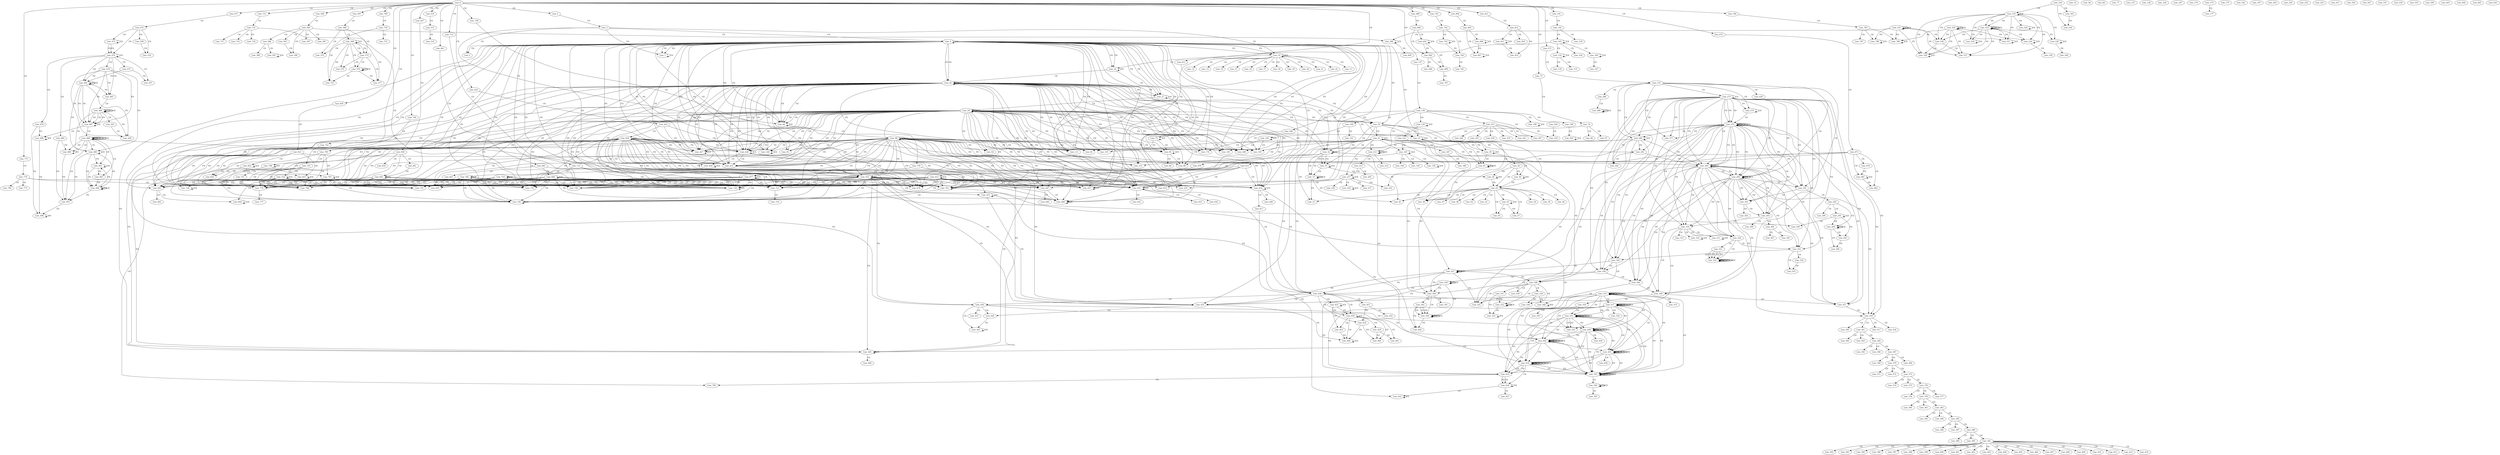 digraph G {
  Line_0;
  Line_2;
  Line_3;
  Line_4;
  Line_4;
  Line_4;
  Line_5;
  Line_5;
  Line_7;
  Line_7;
  Line_10;
  Line_10;
  Line_11;
  Line_12;
  Line_13;
  Line_14;
  Line_15;
  Line_16;
  Line_17;
  Line_18;
  Line_19;
  Line_20;
  Line_21;
  Line_22;
  Line_24;
  Line_24;
  Line_26;
  Line_26;
  Line_27;
  Line_27;
  Line_29;
  Line_29;
  Line_30;
  Line_30;
  Line_30;
  Line_31;
  Line_31;
  Line_32;
  Line_32;
  Line_32;
  Line_33;
  Line_33;
  Line_33;
  Line_34;
  Line_35;
  Line_35;
  Line_36;
  Line_37;
  Line_37;
  Line_39;
  Line_39;
  Line_40;
  Line_41;
  Line_41;
  Line_43;
  Line_44;
  Line_45;
  Line_46;
  Line_47;
  Line_48;
  Line_48;
  Line_50;
  Line_51;
  Line_52;
  Line_53;
  Line_53;
  Line_54;
  Line_55;
  Line_56;
  Line_57;
  Line_58;
  Line_59;
  Line_59;
  Line_60;
  Line_60;
  Line_66;
  Line_66;
  Line_68;
  Line_68;
  Line_73;
  Line_74;
  Line_75;
  Line_77;
  Line_81;
  Line_85;
  Line_85;
  Line_85;
  Line_86;
  Line_89;
  Line_89;
  Line_89;
  Line_89;
  Line_92;
  Line_93;
  Line_93;
  Line_94;
  Line_97;
  Line_101;
  Line_102;
  Line_103;
  Line_104;
  Line_106;
  Line_106;
  Line_107;
  Line_111;
  Line_114;
  Line_114;
  Line_114;
  Line_115;
  Line_118;
  Line_118;
  Line_118;
  Line_118;
  Line_127;
  Line_128;
  Line_128;
  Line_129;
  Line_137;
  Line_138;
  Line_139;
  Line_139;
  Line_140;
  Line_140;
  Line_140;
  Line_143;
  Line_145;
  Line_145;
  Line_150;
  Line_151;
  Line_154;
  Line_154;
  Line_155;
  Line_155;
  Line_160;
  Line_164;
  Line_167;
  Line_170;
  Line_173;
  Line_173;
  Line_175;
  Line_176;
  Line_177;
  Line_182;
  Line_187;
  Line_188;
  Line_190;
  Line_191;
  Line_192;
  Line_192;
  Line_193;
  Line_195;
  Line_196;
  Line_196;
  Line_197;
  Line_197;
  Line_199;
  Line_202;
  Line_202;
  Line_203;
  Line_203;
  Line_206;
  Line_208;
  Line_208;
  Line_211;
  Line_211;
  Line_212;
  Line_212;
  Line_214;
  Line_215;
  Line_217;
  Line_217;
  Line_220;
  Line_225;
  Line_229;
  Line_229;
  Line_230;
  Line_230;
  Line_232;
  Line_232;
  Line_233;
  Line_237;
  Line_241;
  Line_244;
  Line_247;
  Line_250;
  Line_250;
  Line_252;
  Line_253;
  Line_254;
  Line_259;
  Line_265;
  Line_267;
  Line_267;
  Line_271;
  Line_272;
  Line_273;
  Line_273;
  Line_274;
  Line_274;
  Line_274;
  Line_275;
  Line_275;
  Line_275;
  Line_275;
  Line_275;
  Line_277;
  Line_277;
  Line_280;
  Line_280;
  Line_281;
  Line_281;
  Line_282;
  Line_283;
  Line_283;
  Line_285;
  Line_285;
  Line_285;
  Line_286;
  Line_288;
  Line_288;
  Line_288;
  Line_291;
  Line_292;
  Line_292;
  Line_293;
  Line_293;
  Line_293;
  Line_294;
  Line_294;
  Line_295;
  Line_295;
  Line_296;
  Line_296;
  Line_299;
  Line_299;
  Line_301;
  Line_302;
  Line_302;
  Line_303;
  Line_304;
  Line_304;
  Line_304;
  Line_305;
  Line_307;
  Line_309;
  Line_309;
  Line_310;
  Line_311;
  Line_311;
  Line_312;
  Line_312;
  Line_312;
  Line_313;
  Line_313;
  Line_315;
  Line_316;
  Line_316;
  Line_317;
  Line_317;
  Line_317;
  Line_318;
  Line_318;
  Line_318;
  Line_318;
  Line_318;
  Line_318;
  Line_320;
  Line_321;
  Line_322;
  Line_322;
  Line_322;
  Line_322;
  Line_322;
  Line_322;
  Line_322;
  Line_323;
  Line_324;
  Line_325;
  Line_326;
  Line_327;
  Line_327;
  Line_328;
  Line_328;
  Line_329;
  Line_331;
  Line_331;
  Line_332;
  Line_332;
  Line_332;
  Line_333;
  Line_333;
  Line_334;
  Line_335;
  Line_335;
  Line_335;
  Line_336;
  Line_338;
  Line_339;
  Line_339;
  Line_340;
  Line_340;
  Line_341;
  Line_343;
  Line_344;
  Line_344;
  Line_344;
  Line_344;
  Line_344;
  Line_344;
  Line_344;
  Line_346;
  Line_348;
  Line_348;
  Line_349;
  Line_350;
  Line_350;
  Line_351;
  Line_351;
  Line_351;
  Line_351;
  Line_352;
  Line_352;
  Line_355;
  Line_355;
  Line_355;
  Line_357;
  Line_359;
  Line_360;
  Line_360;
  Line_361;
  Line_362;
  Line_363;
  Line_364;
  Line_365;
  Line_366;
  Line_367;
  Line_368;
  Line_369;
  Line_370;
  Line_371;
  Line_372;
  Line_373;
  Line_374;
  Line_375;
  Line_376;
  Line_377;
  Line_378;
  Line_379;
  Line_380;
  Line_381;
  Line_382;
  Line_383;
  Line_384;
  Line_385;
  Line_386;
  Line_387;
  Line_388;
  Line_389;
  Line_390;
  Line_391;
  Line_392;
  Line_393;
  Line_395;
  Line_396;
  Line_397;
  Line_398;
  Line_399;
  Line_400;
  Line_401;
  Line_402;
  Line_403;
  Line_404;
  Line_405;
  Line_406;
  Line_407;
  Line_408;
  Line_409;
  Line_410;
  Line_411;
  Line_412;
  Line_413;
  Line_414;
  Line_417;
  Line_418;
  Line_420;
  Line_424;
  Line_425;
  Line_426;
  Line_426;
  Line_427;
  Line_427;
  Line_428;
  Line_428;
  Line_429;
  Line_429;
  Line_431;
  Line_431;
  Line_431;
  Line_431;
  Line_431;
  Line_431;
  Line_431;
  Line_432;
  Line_433;
  Line_433;
  Line_434;
  Line_434;
  Line_435;
  Line_435;
  Line_435;
  Line_435;
  Line_436;
  Line_436;
  Line_437;
  Line_438;
  Line_438;
  Line_438;
  Line_439;
  Line_442;
  Line_442;
  Line_443;
  Line_443;
  Line_444;
  Line_444;
  Line_444;
  Line_445;
  Line_445;
  Line_445;
  Line_445;
  Line_446;
  Line_451;
  Line_452;
  Line_452;
  Line_453;
  Line_453;
  Line_454;
  Line_454;
  Line_455;
  Line_455;
  Line_455;
  Line_456;
  Line_456;
  Line_456;
  Line_458;
  Line_458;
  Line_459;
  Line_459;
  Line_460;
  Line_461;
  Line_463;
  Line_463;
  Line_464;
  Line_464;
  Line_471;
  Line_472;
  Line_473;
  Line_473;
  Line_474;
  Line_474;
  Line_475;
  Line_478;
  Line_479;
  Line_480;
  Line_482;
  Line_482;
  Line_483;
  Line_483;
  Line_486;
  Line_486;
  Line_486;
  Line_487;
  Line_487;
  Line_488;
  Line_489;
  Line_489;
  Line_489;
  Line_489;
  Line_490;
  Line_490;
  Line_490;
  Line_491;
  Line_491;
  Line_493;
  Line_493;
  Line_494;
  Line_494;
  Line_496;
  Line_496;
  Line_497;
  Line_497;
  Line_498;
  Line_503;
  Line_504;
  Line_507;
  Line_509;
  Line_510;
  Line_514;
  Line_515;
  Line_516;
  Line_518;
  Line_519;
  Line_519;
  Line_520;
  Line_520;
  Line_520;
  Line_523;
  Line_523;
  Line_523;
  Line_523;
  Line_526;
  Line_526;
  Line_526;
  Line_529;
  Line_529;
  Line_529;
  Line_530;
  Line_530;
  Line_531;
  Line_531;
  Line_531;
  Line_534;
  Line_534;
  Line_534;
  Line_535;
  Line_535;
  Line_536;
  Line_536;
  Line_537;
  Line_537;
  Line_537;
  Line_539;
  Line_539;
  Line_539;
  Line_543;
  Line_543;
  Line_544;
  Line_545;
  Line_547;
  Line_549;
  Line_549;
  Line_550;
  Line_550;
  Line_551;
  Line_554;
  Line_555;
  Line_559;
  Line_567;
  Line_568;
  Line_569;
  Line_569;
  Line_570;
  Line_573;
  Line_573;
  Line_573;
  Line_575;
  Line_576;
  Line_576;
  Line_577;
  Line_584;
  Line_585;
  Line_586;
  Line_586;
  Line_586;
  Line_587;
  Line_588;
  Line_588;
  Line_589;
  Line_589;
  Line_589;
  Line_591;
  Line_591;
  Line_591;
  Line_595;
  Line_595;
  Line_596;
  Line_597;
  Line_599;
  Line_599;
  Line_600;
  Line_600;
  Line_601;
  Line_604;
  Line_605;
  Line_611;
  Line_612;
  Line_613;
  Line_613;
  Line_613;
  Line_614;
  Line_614;
  Line_616;
  Line_616;
  Line_617;
  Line_618;
  Line_618;
  Line_618;
  Line_618;
  Line_619;
  Line_619;
  Line_620;
  Line_620;
  Line_621;
  Line_622;
  Line_626;
  Line_631;
  Line_631;
  Line_632;
  Line_633;
  Line_634;
  Line_637;
  Line_637;
  Line_641;
  Line_642;
  Line_643;
  Line_646;
  Line_646;
  Line_647;
  Line_648;
  Line_648;
  Line_649;
  Line_650;
  Line_650;
  Line_657;
  Line_658;
  Line_659;
  Line_661;
  Line_662;
  Line_662;
  Line_663;
  Line_664;
  Line_664;
  Line_665;
  Line_672;
  Line_673;
  Line_674;
  Line_676;
  Line_677;
  Line_677;
  Line_678;
  Line_681;
  Line_681;
  Line_682;
  Line_689;
  Line_690;
  Line_691;
  Line_691;
  Line_692;
  Line_696;
  Line_698;
  Line_698;
  Line_707;
  Line_712;
  Line_713;
  Line_714;
  Line_714;
  Line_715;
  Line_716;
  Line_718;
  Line_718;
  Line_722;
  Line_723;
  Line_724;
  Line_724;
  Line_725;
  Line_726;
  Line_726;
  Line_727;
  Line_731;
  Line_732;
  Line_733;
  Line_734;
  Line_736;
  Line_737;
  Line_741;
  Line_742;
  Line_743;
  Line_743;
  Line_744;
  Line_745;
  Line_749;
  Line_750;
  Line_751;
  Line_752;
  Line_758;
  Line_759;
  Line_760;
  Line_760;
  Line_760;
  Line_761;
  Line_761;
  Line_762;
  Line_762;
  Line_762;
  Line_762;
  Line_763;
  Line_763;
  Line_763;
  Line_764;
  Line_764;
  Line_764;
  Line_765;
  Line_773;
  Line_774;
  Line_775;
  Line_776;
  Line_776;
  Line_776;
  Line_777;
  Line_778;
  Line_780;
  Line_784;
  Line_785;
  Line_786;
  Line_786;
  Line_786;
  Line_787;
  Line_788;
  Line_788;
  Line_788;
  Line_794;
  Line_795;
  Line_796;
  Line_796;
  Line_797;
  Line_797;
  Line_798;
  Line_799;
  Line_804;
  Line_805;
  Line_806;
  Line_806;
  Line_806;
  Line_807;
  Line_807;
  Line_807;
  Line_811;
  Line_812;
  Line_813;
  Line_813;
  Line_814;
  Line_814;
  Line_814;
  Line_816;
  Line_820;
  Line_821;
  Line_822;
  Line_822;
  Line_823;
  Line_823;
  Line_824;
  Line_825;
  Line_826;
  Line_0 -> Line_2 [ label="CD" ];
  Line_2 -> Line_3 [ label="CD" ];
  Line_3 -> Line_4 [ label="CD" ];
  Line_4 -> Line_4 [ label="CD" ];
  Line_3 -> Line_5 [ label="CD" ];
  Line_4 -> Line_5 [ label="FD" ];
  Line_3 -> Line_7 [ label="CD" ];
  Line_4 -> Line_7 [ label="FD" ];
  Line_7 -> Line_7 [ label="CD" ];
  Line_4 -> Line_7 [ label="FD" ];
  Line_3 -> Line_10 [ label="CD" ];
  Line_4 -> Line_10 [ label="FD" ];
  Line_10 -> Line_10 [ label="CD" ];
  Line_4 -> Line_10 [ label="FD" ];
  Line_10 -> Line_11 [ label="CD" ];
  Line_10 -> Line_12 [ label="CD" ];
  Line_10 -> Line_13 [ label="CD" ];
  Line_10 -> Line_14 [ label="CD" ];
  Line_10 -> Line_15 [ label="CD" ];
  Line_10 -> Line_16 [ label="CD" ];
  Line_10 -> Line_17 [ label="CD" ];
  Line_10 -> Line_18 [ label="CD" ];
  Line_10 -> Line_19 [ label="CD" ];
  Line_10 -> Line_20 [ label="CD" ];
  Line_10 -> Line_21 [ label="CD" ];
  Line_10 -> Line_22 [ label="CD" ];
  Line_10 -> Line_24 [ label="CD" ];
  Line_4 -> Line_24 [ label="FD" ];
  Line_24 -> Line_24 [ label="CD" ];
  Line_4 -> Line_24 [ label="FD" ];
  Line_24 -> Line_26 [ label="CD" ];
  Line_4 -> Line_26 [ label="FD" ];
  Line_26 -> Line_26 [ label="FD" ];
  Line_26 -> Line_26 [ label="CD" ];
  Line_4 -> Line_26 [ label="FD" ];
  Line_24 -> Line_27 [ label="CD" ];
  Line_4 -> Line_27 [ label="FD" ];
  Line_26 -> Line_27 [ label="FD" ];
  Line_27 -> Line_27 [ label="CD" ];
  Line_4 -> Line_27 [ label="FD" ];
  Line_26 -> Line_27 [ label="FD" ];
  Line_27 -> Line_29 [ label="CD" ];
  Line_29 -> Line_29 [ label="FD" ];
  Line_29 -> Line_29 [ label="CD" ];
  Line_27 -> Line_30 [ label="CD" ];
  Line_4 -> Line_30 [ label="FD" ];
  Line_26 -> Line_30 [ label="FD" ];
  Line_29 -> Line_30 [ label="FD" ];
  Line_30 -> Line_31 [ label="CD" ];
  Line_31 -> Line_31 [ label="CD" ];
  Line_30 -> Line_32 [ label="CD" ];
  Line_32 -> Line_32 [ label="CD" ];
  Line_4 -> Line_32 [ label="FD" ];
  Line_26 -> Line_32 [ label="FD" ];
  Line_29 -> Line_32 [ label="FD" ];
  Line_31 -> Line_32 [ label="FD" ];
  Line_30 -> Line_33 [ label="CD" ];
  Line_33 -> Line_33 [ label="CD" ];
  Line_4 -> Line_33 [ label="FD" ];
  Line_26 -> Line_33 [ label="FD" ];
  Line_29 -> Line_33 [ label="FD" ];
  Line_30 -> Line_34 [ label="CD" ];
  Line_30 -> Line_35 [ label="CD" ];
  Line_32 -> Line_35 [ label="FD" ];
  Line_35 -> Line_35 [ label="CD" ];
  Line_32 -> Line_35 [ label="FD" ];
  Line_35 -> Line_36 [ label="CD" ];
  Line_34 -> Line_36 [ label="FD" ];
  Line_36 -> Line_36 [ label="FD" ];
  Line_35 -> Line_37 [ label="CD" ];
  Line_32 -> Line_37 [ label="FD" ];
  Line_37 -> Line_37 [ label="FD" ];
  Line_37 -> Line_37 [ label="CD" ];
  Line_32 -> Line_37 [ label="FD" ];
  Line_30 -> Line_39 [ label="CD" ];
  Line_33 -> Line_39 [ label="FD" ];
  Line_39 -> Line_39 [ label="CD" ];
  Line_33 -> Line_39 [ label="FD" ];
  Line_39 -> Line_40 [ label="CD" ];
  Line_34 -> Line_40 [ label="FD" ];
  Line_40 -> Line_40 [ label="FD" ];
  Line_39 -> Line_41 [ label="CD" ];
  Line_33 -> Line_41 [ label="FD" ];
  Line_41 -> Line_41 [ label="FD" ];
  Line_41 -> Line_41 [ label="CD" ];
  Line_33 -> Line_41 [ label="FD" ];
  Line_30 -> Line_43 [ label="CD" ];
  Line_34 -> Line_43 [ label="FD" ];
  Line_36 -> Line_43 [ label="FD" ];
  Line_40 -> Line_43 [ label="FD" ];
  Line_43 -> Line_44 [ label="CD" ];
  Line_43 -> Line_45 [ label="CD" ];
  Line_32 -> Line_45 [ label="FD" ];
  Line_37 -> Line_45 [ label="FD" ];
  Line_43 -> Line_46 [ label="CD" ];
  Line_33 -> Line_46 [ label="FD" ];
  Line_41 -> Line_46 [ label="FD" ];
  Line_43 -> Line_47 [ label="CD" ];
  Line_43 -> Line_48 [ label="CD" ];
  Line_43 -> Line_50 [ label="CD" ];
  Line_43 -> Line_51 [ label="CD" ];
  Line_32 -> Line_51 [ label="FD" ];
  Line_37 -> Line_51 [ label="FD" ];
  Line_43 -> Line_52 [ label="CD" ];
  Line_43 -> Line_53 [ label="CD" ];
  Line_53 -> Line_53 [ label="CD" ];
  Line_43 -> Line_54 [ label="CD" ];
  Line_43 -> Line_56 [ label="CD" ];
  Line_53 -> Line_56 [ label="FD" ];
  Line_43 -> Line_57 [ label="CD" ];
  Line_53 -> Line_57 [ label="FD" ];
  Line_43 -> Line_59 [ label="CD" ];
  Line_3 -> Line_66 [ label="CD" ];
  Line_4 -> Line_66 [ label="FD" ];
  Line_26 -> Line_66 [ label="FD" ];
  Line_29 -> Line_66 [ label="FD" ];
  Line_66 -> Line_66 [ label="CD" ];
  Line_4 -> Line_66 [ label="FD" ];
  Line_26 -> Line_66 [ label="FD" ];
  Line_29 -> Line_66 [ label="FD" ];
  Line_66 -> Line_68 [ label="CD" ];
  Line_68 -> Line_68 [ label="FD" ];
  Line_68 -> Line_68 [ label="CD" ];
  Line_0 -> Line_73 [ label="CD" ];
  Line_73 -> Line_74 [ label="CD" ];
  Line_74 -> Line_75 [ label="CD" ];
  Line_75 -> Line_75 [ label="CD" ];
  Line_75 -> Line_81 [ label="CD" ];
  Line_4 -> Line_81 [ label="FD" ];
  Line_26 -> Line_81 [ label="FD" ];
  Line_29 -> Line_81 [ label="FD" ];
  Line_68 -> Line_81 [ label="FD" ];
  Line_75 -> Line_85 [ label="CD" ];
  Line_85 -> Line_85 [ label="CD" ];
  Line_4 -> Line_85 [ label="FD" ];
  Line_26 -> Line_85 [ label="FD" ];
  Line_29 -> Line_85 [ label="FD" ];
  Line_68 -> Line_85 [ label="FD" ];
  Line_85 -> Line_86 [ label="CD" ];
  Line_85 -> Line_89 [ label="CD" ];
  Line_4 -> Line_89 [ label="FD" ];
  Line_26 -> Line_89 [ label="FD" ];
  Line_29 -> Line_89 [ label="FD" ];
  Line_68 -> Line_89 [ label="FD" ];
  Line_26 -> Line_92 [ label="FD" ];
  Line_29 -> Line_92 [ label="FD" ];
  Line_68 -> Line_92 [ label="FD" ];
  Line_4 -> Line_93 [ label="FD" ];
  Line_26 -> Line_93 [ label="FD" ];
  Line_29 -> Line_93 [ label="FD" ];
  Line_68 -> Line_93 [ label="FD" ];
  Line_74 -> Line_94 [ label="CD" ];
  Line_74 -> Line_97 [ label="CD" ];
  Line_0 -> Line_101 [ label="CD" ];
  Line_101 -> Line_102 [ label="CD" ];
  Line_102 -> Line_103 [ label="CD" ];
  Line_103 -> Line_103 [ label="CD" ];
  Line_103 -> Line_104 [ label="CD" ];
  Line_103 -> Line_106 [ label="CD" ];
  Line_106 -> Line_106 [ label="CD" ];
  Line_106 -> Line_107 [ label="CD" ];
  Line_103 -> Line_111 [ label="CD" ];
  Line_4 -> Line_111 [ label="FD" ];
  Line_26 -> Line_111 [ label="FD" ];
  Line_29 -> Line_111 [ label="FD" ];
  Line_68 -> Line_111 [ label="FD" ];
  Line_103 -> Line_114 [ label="CD" ];
  Line_114 -> Line_114 [ label="CD" ];
  Line_114 -> Line_115 [ label="CD" ];
  Line_114 -> Line_118 [ label="CD" ];
  Line_102 -> Line_129 [ label="CD" ];
  Line_0 -> Line_137 [ label="CD" ];
  Line_137 -> Line_138 [ label="CD" ];
  Line_138 -> Line_139 [ label="CD" ];
  Line_139 -> Line_139 [ label="CD" ];
  Line_140 -> Line_140 [ label="CD" ];
  Line_4 -> Line_140 [ label="FD" ];
  Line_26 -> Line_140 [ label="FD" ];
  Line_29 -> Line_140 [ label="FD" ];
  Line_68 -> Line_140 [ label="FD" ];
  Line_139 -> Line_143 [ label="CD" ];
  Line_143 -> Line_145 [ label="CD" ];
  Line_31 -> Line_145 [ label="FD" ];
  Line_145 -> Line_145 [ label="CD" ];
  Line_145 -> Line_150 [ label="CD" ];
  Line_145 -> Line_151 [ label="CD" ];
  Line_4 -> Line_151 [ label="FD" ];
  Line_26 -> Line_151 [ label="FD" ];
  Line_29 -> Line_151 [ label="FD" ];
  Line_68 -> Line_151 [ label="FD" ];
  Line_145 -> Line_154 [ label="CD" ];
  Line_154 -> Line_154 [ label="CD" ];
  Line_4 -> Line_155 [ label="FD" ];
  Line_26 -> Line_155 [ label="FD" ];
  Line_29 -> Line_155 [ label="FD" ];
  Line_68 -> Line_155 [ label="FD" ];
  Line_31 -> Line_155 [ label="FD" ];
  Line_145 -> Line_160 [ label="CD" ];
  Line_4 -> Line_176 [ label="FD" ];
  Line_26 -> Line_176 [ label="FD" ];
  Line_29 -> Line_176 [ label="FD" ];
  Line_68 -> Line_176 [ label="FD" ];
  Line_31 -> Line_176 [ label="FD" ];
  Line_173 -> Line_177 [ label="CD" ];
  Line_143 -> Line_187 [ label="CD" ];
  Line_187 -> Line_188 [ label="CD" ];
  Line_138 -> Line_190 [ label="CD" ];
  Line_190 -> Line_191 [ label="CD" ];
  Line_190 -> Line_192 [ label="CD" ];
  Line_192 -> Line_192 [ label="CD" ];
  Line_192 -> Line_193 [ label="CD" ];
  Line_4 -> Line_193 [ label="FD" ];
  Line_26 -> Line_193 [ label="FD" ];
  Line_29 -> Line_193 [ label="FD" ];
  Line_68 -> Line_193 [ label="FD" ];
  Line_192 -> Line_195 [ label="CD" ];
  Line_4 -> Line_195 [ label="FD" ];
  Line_26 -> Line_195 [ label="FD" ];
  Line_29 -> Line_195 [ label="FD" ];
  Line_68 -> Line_195 [ label="FD" ];
  Line_31 -> Line_195 [ label="FD" ];
  Line_138 -> Line_196 [ label="CD" ];
  Line_196 -> Line_196 [ label="CD" ];
  Line_138 -> Line_199 [ label="CD" ];
  Line_199 -> Line_202 [ label="CD" ];
  Line_202 -> Line_202 [ label="CD" ];
  Line_138 -> Line_206 [ label="CD" ];
  Line_206 -> Line_208 [ label="CD" ];
  Line_4 -> Line_208 [ label="FD" ];
  Line_26 -> Line_208 [ label="FD" ];
  Line_29 -> Line_208 [ label="FD" ];
  Line_68 -> Line_208 [ label="FD" ];
  Line_31 -> Line_208 [ label="FD" ];
  Line_138 -> Line_211 [ label="CD" ];
  Line_138 -> Line_212 [ label="CD" ];
  Line_212 -> Line_212 [ label="CD" ];
  Line_31 -> Line_212 [ label="FD" ];
  Line_212 -> Line_212 [ label="CD" ];
  Line_212 -> Line_214 [ label="CD" ];
  Line_212 -> Line_215 [ label="CD" ];
  Line_215 -> Line_217 [ label="CD" ];
  Line_31 -> Line_217 [ label="FD" ];
  Line_217 -> Line_217 [ label="CD" ];
  Line_217 -> Line_220 [ label="CD" ];
  Line_217 -> Line_225 [ label="CD" ];
  Line_4 -> Line_225 [ label="FD" ];
  Line_26 -> Line_225 [ label="FD" ];
  Line_29 -> Line_225 [ label="FD" ];
  Line_68 -> Line_225 [ label="FD" ];
  Line_217 -> Line_229 [ label="CD" ];
  Line_229 -> Line_229 [ label="CD" ];
  Line_217 -> Line_232 [ label="CD" ];
  Line_211 -> Line_232 [ label="FD" ];
  Line_211 -> Line_233 [ label="FD" ];
  Line_217 -> Line_237 [ label="CD" ];
  Line_211 -> Line_241 [ label="FD" ];
  Line_211 -> Line_244 [ label="FD" ];
  Line_211 -> Line_247 [ label="FD" ];
  Line_250 -> Line_254 [ label="CD" ];
  Line_211 -> Line_254 [ label="FD" ];
  Line_211 -> Line_259 [ label="FD" ];
  Line_215 -> Line_265 [ label="CD" ];
  Line_138 -> Line_267 [ label="CD" ];
  Line_211 -> Line_267 [ label="FD" ];
  Line_0 -> Line_271 [ label="CD" ];
  Line_271 -> Line_272 [ label="CD" ];
  Line_272 -> Line_273 [ label="CD" ];
  Line_273 -> Line_273 [ label="CD" ];
  Line_272 -> Line_274 [ label="CD" ];
  Line_274 -> Line_274 [ label="CD" ];
  Line_273 -> Line_274 [ label="FD" ];
  Line_274 -> Line_275 [ label="CD" ];
  Line_275 -> Line_275 [ label="FD" ];
  Line_273 -> Line_275 [ label="FD" ];
  Line_275 -> Line_275 [ label="FD" ];
  Line_273 -> Line_275 [ label="FD" ];
  Line_275 -> Line_275 [ label="FD" ];
  Line_275 -> Line_275 [ label="FD" ];
  Line_273 -> Line_275 [ label="FD" ];
  Line_272 -> Line_277 [ label="CD" ];
  Line_275 -> Line_277 [ label="FD" ];
  Line_273 -> Line_277 [ label="FD" ];
  Line_272 -> Line_280 [ label="CD" ];
  Line_280 -> Line_280 [ label="CD" ];
  Line_275 -> Line_280 [ label="FD" ];
  Line_273 -> Line_280 [ label="FD" ];
  Line_272 -> Line_281 [ label="CD" ];
  Line_280 -> Line_281 [ label="FD" ];
  Line_31 -> Line_281 [ label="FD" ];
  Line_281 -> Line_282 [ label="CD" ];
  Line_275 -> Line_282 [ label="FD" ];
  Line_273 -> Line_282 [ label="FD" ];
  Line_281 -> Line_283 [ label="CD" ];
  Line_275 -> Line_283 [ label="FD" ];
  Line_273 -> Line_283 [ label="FD" ];
  Line_283 -> Line_283 [ label="FD" ];
  Line_283 -> Line_283 [ label="CD" ];
  Line_275 -> Line_283 [ label="FD" ];
  Line_273 -> Line_283 [ label="FD" ];
  Line_280 -> Line_283 [ label="FD" ];
  Line_31 -> Line_283 [ label="FD" ];
  Line_272 -> Line_285 [ label="CD" ];
  Line_275 -> Line_285 [ label="FD" ];
  Line_273 -> Line_285 [ label="FD" ];
  Line_283 -> Line_285 [ label="FD" ];
  Line_285 -> Line_285 [ label="FD" ];
  Line_285 -> Line_285 [ label="CD" ];
  Line_275 -> Line_285 [ label="FD" ];
  Line_273 -> Line_285 [ label="FD" ];
  Line_283 -> Line_285 [ label="FD" ];
  Line_285 -> Line_285 [ label="FD" ];
  Line_272 -> Line_286 [ label="CD" ];
  Line_286 -> Line_288 [ label="CD" ];
  Line_288 -> Line_288 [ label="CD" ];
  Line_288 -> Line_288 [ label="CD" ];
  Line_272 -> Line_291 [ label="CD" ];
  Line_275 -> Line_291 [ label="FD" ];
  Line_273 -> Line_291 [ label="FD" ];
  Line_283 -> Line_291 [ label="FD" ];
  Line_285 -> Line_291 [ label="FD" ];
  Line_291 -> Line_292 [ label="CD" ];
  Line_292 -> Line_293 [ label="CD" ];
  Line_293 -> Line_293 [ label="CD" ];
  Line_292 -> Line_294 [ label="CD" ];
  Line_294 -> Line_294 [ label="CD" ];
  Line_294 -> Line_294 [ label="CD" ];
  Line_293 -> Line_294 [ label="FD" ];
  Line_294 -> Line_295 [ label="CD" ];
  Line_293 -> Line_295 [ label="FD" ];
  Line_294 -> Line_296 [ label="CD" ];
  Line_295 -> Line_296 [ label="FD" ];
  Line_292 -> Line_299 [ label="CD" ];
  Line_291 -> Line_301 [ label="CD" ];
  Line_275 -> Line_301 [ label="FD" ];
  Line_273 -> Line_301 [ label="FD" ];
  Line_283 -> Line_301 [ label="FD" ];
  Line_285 -> Line_301 [ label="FD" ];
  Line_301 -> Line_302 [ label="CD" ];
  Line_301 -> Line_303 [ label="CD" ];
  Line_275 -> Line_303 [ label="FD" ];
  Line_273 -> Line_303 [ label="FD" ];
  Line_283 -> Line_303 [ label="FD" ];
  Line_285 -> Line_303 [ label="FD" ];
  Line_303 -> Line_304 [ label="CD" ];
  Line_304 -> Line_305 [ label="CD" ];
  Line_304 -> Line_307 [ label="CD" ];
  Line_303 -> Line_309 [ label="CD" ];
  Line_303 -> Line_310 [ label="CD" ];
  Line_275 -> Line_310 [ label="FD" ];
  Line_273 -> Line_310 [ label="FD" ];
  Line_283 -> Line_310 [ label="FD" ];
  Line_285 -> Line_310 [ label="FD" ];
  Line_310 -> Line_311 [ label="CD" ];
  Line_311 -> Line_311 [ label="CD" ];
  Line_310 -> Line_312 [ label="CD" ];
  Line_312 -> Line_312 [ label="CD" ];
  Line_312 -> Line_312 [ label="CD" ];
  Line_312 -> Line_312 [ label="CD" ];
  Line_312 -> Line_312 [ label="FD" ];
  Line_312 -> Line_313 [ label="CD" ];
  Line_310 -> Line_315 [ label="CD" ];
  Line_310 -> Line_316 [ label="CD" ];
  Line_316 -> Line_316 [ label="CD" ];
  Line_310 -> Line_317 [ label="CD" ];
  Line_317 -> Line_317 [ label="CD" ];
  Line_312 -> Line_317 [ label="FD" ];
  Line_317 -> Line_317 [ label="CD" ];
  Line_317 -> Line_317 [ label="CD" ];
  Line_317 -> Line_317 [ label="FD" ];
  Line_317 -> Line_318 [ label="CD" ];
  Line_310 -> Line_320 [ label="CD" ];
  Line_275 -> Line_320 [ label="FD" ];
  Line_273 -> Line_320 [ label="FD" ];
  Line_283 -> Line_320 [ label="FD" ];
  Line_285 -> Line_320 [ label="FD" ];
  Line_320 -> Line_321 [ label="CD" ];
  Line_320 -> Line_322 [ label="CD" ];
  Line_321 -> Line_322 [ label="FD" ];
  Line_322 -> Line_322 [ label="FD" ];
  Line_322 -> Line_322 [ label="CD" ];
  Line_321 -> Line_322 [ label="FD" ];
  Line_322 -> Line_322 [ label="FD" ];
  Line_321 -> Line_322 [ label="FD" ];
  Line_322 -> Line_322 [ label="FD" ];
  Line_321 -> Line_322 [ label="FD" ];
  Line_322 -> Line_322 [ label="FD" ];
  Line_320 -> Line_323 [ label="CD" ];
  Line_275 -> Line_323 [ label="FD" ];
  Line_273 -> Line_323 [ label="FD" ];
  Line_283 -> Line_323 [ label="FD" ];
  Line_285 -> Line_323 [ label="FD" ];
  Line_323 -> Line_324 [ label="CD" ];
  Line_323 -> Line_325 [ label="CD" ];
  Line_324 -> Line_325 [ label="FD" ];
  Line_323 -> Line_326 [ label="CD" ];
  Line_275 -> Line_326 [ label="FD" ];
  Line_273 -> Line_326 [ label="FD" ];
  Line_283 -> Line_326 [ label="FD" ];
  Line_285 -> Line_326 [ label="FD" ];
  Line_326 -> Line_327 [ label="CD" ];
  Line_280 -> Line_327 [ label="FD" ];
  Line_327 -> Line_327 [ label="FD" ];
  Line_31 -> Line_327 [ label="FD" ];
  Line_327 -> Line_327 [ label="CD" ];
  Line_326 -> Line_328 [ label="CD" ];
  Line_280 -> Line_328 [ label="FD" ];
  Line_327 -> Line_328 [ label="FD" ];
  Line_31 -> Line_328 [ label="FD" ];
  Line_328 -> Line_329 [ label="CD" ];
  Line_328 -> Line_331 [ label="CD" ];
  Line_328 -> Line_332 [ label="CD" ];
  Line_332 -> Line_332 [ label="CD" ];
  Line_332 -> Line_332 [ label="CD" ];
  Line_331 -> Line_332 [ label="FD" ];
  Line_332 -> Line_333 [ label="CD" ];
  Line_331 -> Line_333 [ label="FD" ];
  Line_333 -> Line_333 [ label="FD" ];
  Line_328 -> Line_334 [ label="CD" ];
  Line_328 -> Line_335 [ label="CD" ];
  Line_334 -> Line_335 [ label="FD" ];
  Line_280 -> Line_335 [ label="FD" ];
  Line_327 -> Line_335 [ label="FD" ];
  Line_31 -> Line_335 [ label="FD" ];
  Line_328 -> Line_336 [ label="CD" ];
  Line_334 -> Line_336 [ label="FD" ];
  Line_326 -> Line_338 [ label="CD" ];
  Line_275 -> Line_338 [ label="FD" ];
  Line_273 -> Line_338 [ label="FD" ];
  Line_283 -> Line_338 [ label="FD" ];
  Line_285 -> Line_338 [ label="FD" ];
  Line_338 -> Line_339 [ label="CD" ];
  Line_339 -> Line_339 [ label="FD" ];
  Line_339 -> Line_339 [ label="CD" ];
  Line_338 -> Line_340 [ label="CD" ];
  Line_280 -> Line_340 [ label="FD" ];
  Line_327 -> Line_340 [ label="FD" ];
  Line_339 -> Line_340 [ label="FD" ];
  Line_31 -> Line_340 [ label="FD" ];
  Line_340 -> Line_341 [ label="CD" ];
  Line_340 -> Line_343 [ label="CD" ];
  Line_340 -> Line_344 [ label="CD" ];
  Line_343 -> Line_344 [ label="FD" ];
  Line_344 -> Line_344 [ label="FD" ];
  Line_339 -> Line_344 [ label="FD" ];
  Line_343 -> Line_344 [ label="FD" ];
  Line_344 -> Line_344 [ label="FD" ];
  Line_343 -> Line_344 [ label="FD" ];
  Line_344 -> Line_344 [ label="FD" ];
  Line_338 -> Line_346 [ label="CD" ];
  Line_275 -> Line_346 [ label="FD" ];
  Line_273 -> Line_346 [ label="FD" ];
  Line_283 -> Line_346 [ label="FD" ];
  Line_285 -> Line_346 [ label="FD" ];
  Line_346 -> Line_348 [ label="CD" ];
  Line_334 -> Line_348 [ label="FD" ];
  Line_348 -> Line_348 [ label="FD" ];
  Line_346 -> Line_349 [ label="CD" ];
  Line_275 -> Line_349 [ label="FD" ];
  Line_273 -> Line_349 [ label="FD" ];
  Line_283 -> Line_349 [ label="FD" ];
  Line_285 -> Line_349 [ label="FD" ];
  Line_349 -> Line_350 [ label="CD" ];
  Line_350 -> Line_351 [ label="CD" ];
  Line_351 -> Line_351 [ label="CD" ];
  Line_317 -> Line_351 [ label="FD" ];
  Line_312 -> Line_351 [ label="FD" ];
  Line_351 -> Line_351 [ label="CD" ];
  Line_351 -> Line_351 [ label="CD" ];
  Line_351 -> Line_351 [ label="FD" ];
  Line_351 -> Line_352 [ label="CD" ];
  Line_351 -> Line_352 [ label="FD" ];
  Line_317 -> Line_352 [ label="FD" ];
  Line_312 -> Line_352 [ label="FD" ];
  Line_350 -> Line_355 [ label="CD" ];
  Line_349 -> Line_357 [ label="CD" ];
  Line_275 -> Line_357 [ label="FD" ];
  Line_273 -> Line_357 [ label="FD" ];
  Line_283 -> Line_357 [ label="FD" ];
  Line_285 -> Line_357 [ label="FD" ];
  Line_357 -> Line_359 [ label="CD" ];
  Line_275 -> Line_359 [ label="FD" ];
  Line_273 -> Line_359 [ label="FD" ];
  Line_283 -> Line_359 [ label="FD" ];
  Line_285 -> Line_359 [ label="FD" ];
  Line_359 -> Line_360 [ label="CD" ];
  Line_359 -> Line_361 [ label="CD" ];
  Line_361 -> Line_362 [ label="CD" ];
  Line_361 -> Line_363 [ label="CD" ];
  Line_361 -> Line_364 [ label="CD" ];
  Line_364 -> Line_365 [ label="CD" ];
  Line_364 -> Line_366 [ label="CD" ];
  Line_364 -> Line_367 [ label="CD" ];
  Line_367 -> Line_368 [ label="CD" ];
  Line_367 -> Line_369 [ label="CD" ];
  Line_367 -> Line_370 [ label="CD" ];
  Line_370 -> Line_371 [ label="CD" ];
  Line_370 -> Line_372 [ label="CD" ];
  Line_370 -> Line_373 [ label="CD" ];
  Line_373 -> Line_374 [ label="CD" ];
  Line_373 -> Line_375 [ label="CD" ];
  Line_373 -> Line_376 [ label="CD" ];
  Line_376 -> Line_377 [ label="CD" ];
  Line_376 -> Line_378 [ label="CD" ];
  Line_376 -> Line_379 [ label="CD" ];
  Line_379 -> Line_380 [ label="CD" ];
  Line_379 -> Line_381 [ label="CD" ];
  Line_379 -> Line_382 [ label="CD" ];
  Line_382 -> Line_383 [ label="CD" ];
  Line_382 -> Line_384 [ label="CD" ];
  Line_382 -> Line_385 [ label="CD" ];
  Line_385 -> Line_386 [ label="CD" ];
  Line_385 -> Line_387 [ label="CD" ];
  Line_385 -> Line_388 [ label="CD" ];
  Line_388 -> Line_389 [ label="CD" ];
  Line_388 -> Line_390 [ label="CD" ];
  Line_388 -> Line_391 [ label="CD" ];
  Line_391 -> Line_392 [ label="CD" ];
  Line_391 -> Line_393 [ label="CD" ];
  Line_391 -> Line_395 [ label="CD" ];
  Line_391 -> Line_396 [ label="CD" ];
  Line_391 -> Line_397 [ label="CD" ];
  Line_391 -> Line_398 [ label="CD" ];
  Line_391 -> Line_399 [ label="CD" ];
  Line_391 -> Line_400 [ label="CD" ];
  Line_391 -> Line_401 [ label="CD" ];
  Line_391 -> Line_402 [ label="CD" ];
  Line_391 -> Line_403 [ label="CD" ];
  Line_391 -> Line_404 [ label="CD" ];
  Line_391 -> Line_405 [ label="CD" ];
  Line_391 -> Line_406 [ label="CD" ];
  Line_391 -> Line_407 [ label="CD" ];
  Line_391 -> Line_408 [ label="CD" ];
  Line_391 -> Line_409 [ label="CD" ];
  Line_391 -> Line_410 [ label="CD" ];
  Line_391 -> Line_412 [ label="CD" ];
  Line_391 -> Line_413 [ label="CD" ];
  Line_391 -> Line_414 [ label="CD" ];
  Line_359 -> Line_417 [ label="CD" ];
  Line_359 -> Line_418 [ label="CD" ];
  Line_272 -> Line_420 [ label="CD" ];
  Line_0 -> Line_424 [ label="CD" ];
  Line_424 -> Line_425 [ label="CD" ];
  Line_425 -> Line_426 [ label="CD" ];
  Line_426 -> Line_426 [ label="CD" ];
  Line_425 -> Line_427 [ label="CD" ];
  Line_426 -> Line_427 [ label="FD" ];
  Line_4 -> Line_427 [ label="FD" ];
  Line_26 -> Line_427 [ label="FD" ];
  Line_29 -> Line_427 [ label="FD" ];
  Line_68 -> Line_427 [ label="FD" ];
  Line_427 -> Line_427 [ label="CD" ];
  Line_426 -> Line_427 [ label="FD" ];
  Line_26 -> Line_427 [ label="FD" ];
  Line_29 -> Line_427 [ label="FD" ];
  Line_68 -> Line_427 [ label="FD" ];
  Line_425 -> Line_428 [ label="CD" ];
  Line_426 -> Line_428 [ label="FD" ];
  Line_4 -> Line_428 [ label="FD" ];
  Line_26 -> Line_428 [ label="FD" ];
  Line_29 -> Line_428 [ label="FD" ];
  Line_68 -> Line_428 [ label="FD" ];
  Line_428 -> Line_428 [ label="CD" ];
  Line_426 -> Line_428 [ label="FD" ];
  Line_4 -> Line_428 [ label="FD" ];
  Line_26 -> Line_428 [ label="FD" ];
  Line_29 -> Line_428 [ label="FD" ];
  Line_68 -> Line_428 [ label="FD" ];
  Line_428 -> Line_429 [ label="CD" ];
  Line_429 -> Line_429 [ label="CD" ];
  Line_426 -> Line_429 [ label="FD" ];
  Line_428 -> Line_431 [ label="CD" ];
  Line_426 -> Line_431 [ label="FD" ];
  Line_4 -> Line_431 [ label="FD" ];
  Line_26 -> Line_431 [ label="FD" ];
  Line_29 -> Line_431 [ label="FD" ];
  Line_68 -> Line_431 [ label="FD" ];
  Line_426 -> Line_431 [ label="FD" ];
  Line_4 -> Line_431 [ label="FD" ];
  Line_26 -> Line_431 [ label="FD" ];
  Line_29 -> Line_431 [ label="FD" ];
  Line_68 -> Line_431 [ label="FD" ];
  Line_426 -> Line_431 [ label="FD" ];
  Line_4 -> Line_431 [ label="FD" ];
  Line_26 -> Line_431 [ label="FD" ];
  Line_29 -> Line_431 [ label="FD" ];
  Line_68 -> Line_431 [ label="FD" ];
  Line_431 -> Line_432 [ label="CD" ];
  Line_426 -> Line_432 [ label="FD" ];
  Line_432 -> Line_432 [ label="FD" ];
  Line_4 -> Line_432 [ label="FD" ];
  Line_26 -> Line_432 [ label="FD" ];
  Line_29 -> Line_432 [ label="FD" ];
  Line_68 -> Line_432 [ label="FD" ];
  Line_428 -> Line_433 [ label="CD" ];
  Line_433 -> Line_433 [ label="CD" ];
  Line_432 -> Line_433 [ label="FD" ];
  Line_428 -> Line_434 [ label="CD" ];
  Line_433 -> Line_434 [ label="FD" ];
  Line_280 -> Line_434 [ label="FD" ];
  Line_327 -> Line_434 [ label="FD" ];
  Line_339 -> Line_434 [ label="FD" ];
  Line_31 -> Line_434 [ label="FD" ];
  Line_434 -> Line_435 [ label="CD" ];
  Line_426 -> Line_435 [ label="FD" ];
  Line_432 -> Line_435 [ label="FD" ];
  Line_68 -> Line_435 [ label="FD" ];
  Line_433 -> Line_435 [ label="FD" ];
  Line_280 -> Line_435 [ label="FD" ];
  Line_327 -> Line_435 [ label="FD" ];
  Line_339 -> Line_435 [ label="FD" ];
  Line_434 -> Line_436 [ label="CD" ];
  Line_426 -> Line_436 [ label="FD" ];
  Line_432 -> Line_436 [ label="FD" ];
  Line_436 -> Line_437 [ label="CD" ];
  Line_436 -> Line_438 [ label="CD" ];
  Line_438 -> Line_438 [ label="CD" ];
  Line_351 -> Line_438 [ label="FD" ];
  Line_317 -> Line_438 [ label="FD" ];
  Line_312 -> Line_438 [ label="FD" ];
  Line_438 -> Line_438 [ label="CD" ];
  Line_438 -> Line_438 [ label="CD" ];
  Line_438 -> Line_438 [ label="FD" ];
  Line_438 -> Line_439 [ label="CD" ];
  Line_436 -> Line_442 [ label="CD" ];
  Line_435 -> Line_442 [ label="FD" ];
  Line_436 -> Line_443 [ label="CD" ];
  Line_443 -> Line_443 [ label="CD" ];
  Line_442 -> Line_443 [ label="FD" ];
  Line_436 -> Line_444 [ label="CD" ];
  Line_444 -> Line_444 [ label="CD" ];
  Line_438 -> Line_444 [ label="FD" ];
  Line_351 -> Line_444 [ label="FD" ];
  Line_317 -> Line_444 [ label="FD" ];
  Line_312 -> Line_444 [ label="FD" ];
  Line_444 -> Line_444 [ label="CD" ];
  Line_444 -> Line_444 [ label="CD" ];
  Line_444 -> Line_444 [ label="FD" ];
  Line_444 -> Line_445 [ label="CD" ];
  Line_445 -> Line_445 [ label="CD" ];
  Line_426 -> Line_445 [ label="FD" ];
  Line_432 -> Line_445 [ label="FD" ];
  Line_4 -> Line_445 [ label="FD" ];
  Line_26 -> Line_445 [ label="FD" ];
  Line_29 -> Line_445 [ label="FD" ];
  Line_68 -> Line_445 [ label="FD" ];
  Line_445 -> Line_446 [ label="CD" ];
  Line_434 -> Line_451 [ label="CD" ];
  Line_451 -> Line_452 [ label="FD" ];
  Line_434 -> Line_453 [ label="CD" ];
  Line_453 -> Line_453 [ label="CD" ];
  Line_434 -> Line_454 [ label="CD" ];
  Line_451 -> Line_454 [ label="FD" ];
  Line_434 -> Line_455 [ label="CD" ];
  Line_455 -> Line_455 [ label="CD" ];
  Line_444 -> Line_455 [ label="FD" ];
  Line_438 -> Line_455 [ label="FD" ];
  Line_351 -> Line_455 [ label="FD" ];
  Line_317 -> Line_455 [ label="FD" ];
  Line_312 -> Line_455 [ label="FD" ];
  Line_455 -> Line_455 [ label="CD" ];
  Line_455 -> Line_455 [ label="CD" ];
  Line_455 -> Line_455 [ label="FD" ];
  Line_455 -> Line_456 [ label="CD" ];
  Line_434 -> Line_458 [ label="CD" ];
  Line_453 -> Line_458 [ label="FD" ];
  Line_458 -> Line_458 [ label="CD" ];
  Line_453 -> Line_458 [ label="FD" ];
  Line_458 -> Line_459 [ label="CD" ];
  Line_458 -> Line_460 [ label="CD" ];
  Line_454 -> Line_460 [ label="FD" ];
  Line_459 -> Line_460 [ label="FD" ];
  Line_458 -> Line_461 [ label="CD" ];
  Line_459 -> Line_461 [ label="FD" ];
  Line_458 -> Line_463 [ label="CD" ];
  Line_453 -> Line_463 [ label="FD" ];
  Line_458 -> Line_464 [ label="CD" ];
  Line_464 -> Line_464 [ label="CD" ];
  Line_463 -> Line_464 [ label="FD" ];
  Line_435 -> Line_464 [ label="FD" ];
  Line_454 -> Line_464 [ label="FD" ];
  Line_0 -> Line_471 [ label="CD" ];
  Line_471 -> Line_472 [ label="CD" ];
  Line_472 -> Line_473 [ label="CD" ];
  Line_473 -> Line_473 [ label="CD" ];
  Line_472 -> Line_474 [ label="CD" ];
  Line_473 -> Line_474 [ label="FD" ];
  Line_474 -> Line_474 [ label="CD" ];
  Line_473 -> Line_474 [ label="FD" ];
  Line_474 -> Line_475 [ label="CD" ];
  Line_474 -> Line_478 [ label="CD" ];
  Line_474 -> Line_479 [ label="CD" ];
  Line_474 -> Line_480 [ label="CD" ];
  Line_474 -> Line_482 [ label="CD" ];
  Line_478 -> Line_482 [ label="FD" ];
  Line_482 -> Line_482 [ label="FD" ];
  Line_482 -> Line_482 [ label="CD" ];
  Line_475 -> Line_482 [ label="FD" ];
  Line_474 -> Line_483 [ label="CD" ];
  Line_478 -> Line_483 [ label="FD" ];
  Line_482 -> Line_483 [ label="FD" ];
  Line_483 -> Line_486 [ label="CD" ];
  Line_486 -> Line_486 [ label="CD" ];
  Line_486 -> Line_486 [ label="FD" ];
  Line_486 -> Line_486 [ label="CD" ];
  Line_486 -> Line_487 [ label="CD" ];
  Line_486 -> Line_487 [ label="FD" ];
  Line_478 -> Line_487 [ label="FD" ];
  Line_482 -> Line_487 [ label="FD" ];
  Line_487 -> Line_487 [ label="CD" ];
  Line_486 -> Line_487 [ label="FD" ];
  Line_478 -> Line_487 [ label="FD" ];
  Line_482 -> Line_487 [ label="FD" ];
  Line_487 -> Line_488 [ label="CD" ];
  Line_488 -> Line_488 [ label="FD" ];
  Line_479 -> Line_488 [ label="FD" ];
  Line_487 -> Line_489 [ label="CD" ];
  Line_489 -> Line_489 [ label="CD" ];
  Line_489 -> Line_489 [ label="CD" ];
  Line_489 -> Line_489 [ label="CD" ];
  Line_489 -> Line_489 [ label="CD" ];
  Line_489 -> Line_490 [ label="CD" ];
  Line_490 -> Line_490 [ label="CD" ];
  Line_486 -> Line_490 [ label="FD" ];
  Line_478 -> Line_490 [ label="FD" ];
  Line_482 -> Line_490 [ label="FD" ];
  Line_489 -> Line_491 [ label="CD" ];
  Line_491 -> Line_491 [ label="CD" ];
  Line_490 -> Line_491 [ label="FD" ];
  Line_489 -> Line_493 [ label="CD" ];
  Line_491 -> Line_493 [ label="FD" ];
  Line_493 -> Line_494 [ label="CD" ];
  Line_490 -> Line_494 [ label="FD" ];
  Line_494 -> Line_494 [ label="FD" ];
  Line_494 -> Line_494 [ label="CD" ];
  Line_490 -> Line_494 [ label="FD" ];
  Line_491 -> Line_494 [ label="FD" ];
  Line_489 -> Line_496 [ label="CD" ];
  Line_496 -> Line_496 [ label="FD" ];
  Line_480 -> Line_496 [ label="FD" ];
  Line_489 -> Line_496 [ label="FD" ];
  Line_489 -> Line_497 [ label="CD" ];
  Line_496 -> Line_497 [ label="FD" ];
  Line_480 -> Line_497 [ label="FD" ];
  Line_490 -> Line_497 [ label="FD" ];
  Line_494 -> Line_497 [ label="FD" ];
  Line_497 -> Line_498 [ label="CD" ];
  Line_498 -> Line_498 [ label="FD" ];
  Line_488 -> Line_498 [ label="FD" ];
  Line_479 -> Line_498 [ label="FD" ];
  Line_486 -> Line_503 [ label="CD" ];
  Line_503 -> Line_504 [ label="CD" ];
  Line_486 -> Line_504 [ label="FD" ];
  Line_478 -> Line_504 [ label="FD" ];
  Line_482 -> Line_504 [ label="FD" ];
  Line_474 -> Line_507 [ label="CD" ];
  Line_475 -> Line_507 [ label="FD" ];
  Line_472 -> Line_509 [ label="CD" ];
  Line_472 -> Line_510 [ label="CD" ];
  Line_509 -> Line_510 [ label="FD" ];
  Line_0 -> Line_514 [ label="CD" ];
  Line_514 -> Line_515 [ label="CD" ];
  Line_515 -> Line_516 [ label="CD" ];
  Line_519 -> Line_519 [ label="CD" ];
  Line_518 -> Line_519 [ label="FD" ];
  Line_520 -> Line_520 [ label="CD" ];
  Line_519 -> Line_520 [ label="FD" ];
  Line_523 -> Line_523 [ label="FD" ];
  Line_519 -> Line_523 [ label="FD" ];
  Line_523 -> Line_523 [ label="CD" ];
  Line_523 -> Line_523 [ label="FD" ];
  Line_519 -> Line_523 [ label="FD" ];
  Line_526 -> Line_526 [ label="CD" ];
  Line_523 -> Line_526 [ label="FD" ];
  Line_519 -> Line_526 [ label="FD" ];
  Line_529 -> Line_529 [ label="CD" ];
  Line_523 -> Line_529 [ label="FD" ];
  Line_519 -> Line_529 [ label="FD" ];
  Line_530 -> Line_530 [ label="FD" ];
  Line_530 -> Line_530 [ label="CD" ];
  Line_531 -> Line_531 [ label="CD" ];
  Line_523 -> Line_531 [ label="FD" ];
  Line_519 -> Line_531 [ label="FD" ];
  Line_530 -> Line_531 [ label="FD" ];
  Line_534 -> Line_534 [ label="CD" ];
  Line_523 -> Line_534 [ label="FD" ];
  Line_519 -> Line_534 [ label="FD" ];
  Line_530 -> Line_534 [ label="FD" ];
  Line_535 -> Line_535 [ label="FD" ];
  Line_535 -> Line_535 [ label="CD" ];
  Line_523 -> Line_536 [ label="FD" ];
  Line_519 -> Line_536 [ label="FD" ];
  Line_530 -> Line_536 [ label="FD" ];
  Line_535 -> Line_536 [ label="FD" ];
  Line_536 -> Line_537 [ label="CD" ];
  Line_523 -> Line_537 [ label="FD" ];
  Line_519 -> Line_537 [ label="FD" ];
  Line_530 -> Line_537 [ label="FD" ];
  Line_535 -> Line_537 [ label="FD" ];
  Line_536 -> Line_539 [ label="CD" ];
  Line_539 -> Line_539 [ label="CD" ];
  Line_523 -> Line_539 [ label="FD" ];
  Line_519 -> Line_539 [ label="FD" ];
  Line_530 -> Line_539 [ label="FD" ];
  Line_535 -> Line_539 [ label="FD" ];
  Line_518 -> Line_543 [ label="FD" ];
  Line_518 -> Line_544 [ label="FD" ];
  Line_543 -> Line_544 [ label="FD" ];
  Line_529 -> Line_549 [ label="FD" ];
  Line_534 -> Line_550 [ label="FD" ];
  Line_489 -> Line_559 [ label="FD" ];
  Line_293 -> Line_559 [ label="FD" ];
  Line_0 -> Line_567 [ label="CD" ];
  Line_567 -> Line_568 [ label="CD" ];
  Line_568 -> Line_569 [ label="CD" ];
  Line_569 -> Line_569 [ label="CD" ];
  Line_568 -> Line_570 [ label="CD" ];
  Line_569 -> Line_570 [ label="FD" ];
  Line_568 -> Line_573 [ label="CD" ];
  Line_569 -> Line_573 [ label="FD" ];
  Line_569 -> Line_573 [ label="FD" ];
  Line_573 -> Line_575 [ label="CD" ];
  Line_569 -> Line_575 [ label="FD" ];
  Line_573 -> Line_576 [ label="CD" ];
  Line_569 -> Line_576 [ label="FD" ];
  Line_576 -> Line_576 [ label="FD" ];
  Line_576 -> Line_576 [ label="CD" ];
  Line_573 -> Line_577 [ label="CD" ];
  Line_569 -> Line_577 [ label="FD" ];
  Line_576 -> Line_577 [ label="FD" ];
  Line_0 -> Line_584 [ label="CD" ];
  Line_584 -> Line_585 [ label="CD" ];
  Line_585 -> Line_586 [ label="CD" ];
  Line_586 -> Line_586 [ label="CD" ];
  Line_535 -> Line_586 [ label="FD" ];
  Line_585 -> Line_587 [ label="CD" ];
  Line_585 -> Line_588 [ label="CD" ];
  Line_588 -> Line_589 [ label="CD" ];
  Line_588 -> Line_591 [ label="CD" ];
  Line_591 -> Line_591 [ label="CD" ];
  Line_585 -> Line_595 [ label="CD" ];
  Line_585 -> Line_596 [ label="CD" ];
  Line_595 -> Line_596 [ label="FD" ];
  Line_585 -> Line_597 [ label="CD" ];
  Line_586 -> Line_600 [ label="FD" ];
  Line_0 -> Line_611 [ label="CD" ];
  Line_611 -> Line_612 [ label="CD" ];
  Line_612 -> Line_613 [ label="CD" ];
  Line_613 -> Line_613 [ label="CD" ];
  Line_612 -> Line_614 [ label="CD" ];
  Line_613 -> Line_614 [ label="FD" ];
  Line_612 -> Line_616 [ label="CD" ];
  Line_613 -> Line_616 [ label="FD" ];
  Line_426 -> Line_616 [ label="FD" ];
  Line_432 -> Line_616 [ label="FD" ];
  Line_4 -> Line_616 [ label="FD" ];
  Line_26 -> Line_616 [ label="FD" ];
  Line_29 -> Line_616 [ label="FD" ];
  Line_68 -> Line_616 [ label="FD" ];
  Line_616 -> Line_616 [ label="CD" ];
  Line_613 -> Line_616 [ label="FD" ];
  Line_432 -> Line_616 [ label="FD" ];
  Line_616 -> Line_617 [ label="CD" ];
  Line_616 -> Line_618 [ label="CD" ];
  Line_618 -> Line_618 [ label="CD" ];
  Line_455 -> Line_618 [ label="FD" ];
  Line_444 -> Line_618 [ label="FD" ];
  Line_438 -> Line_618 [ label="FD" ];
  Line_351 -> Line_618 [ label="FD" ];
  Line_317 -> Line_618 [ label="FD" ];
  Line_312 -> Line_618 [ label="FD" ];
  Line_618 -> Line_618 [ label="CD" ];
  Line_618 -> Line_618 [ label="CD" ];
  Line_618 -> Line_618 [ label="CD" ];
  Line_618 -> Line_618 [ label="FD" ];
  Line_618 -> Line_619 [ label="CD" ];
  Line_618 -> Line_619 [ label="FD" ];
  Line_455 -> Line_619 [ label="FD" ];
  Line_444 -> Line_619 [ label="FD" ];
  Line_438 -> Line_619 [ label="FD" ];
  Line_351 -> Line_619 [ label="FD" ];
  Line_317 -> Line_619 [ label="FD" ];
  Line_312 -> Line_619 [ label="FD" ];
  Line_618 -> Line_620 [ label="CD" ];
  Line_619 -> Line_620 [ label="FD" ];
  Line_620 -> Line_620 [ label="CD" ];
  Line_619 -> Line_620 [ label="FD" ];
  Line_620 -> Line_621 [ label="CD" ];
  Line_620 -> Line_622 [ label="CD" ];
  Line_622 -> Line_622 [ label="FD" ];
  Line_617 -> Line_622 [ label="FD" ];
  Line_616 -> Line_626 [ label="CD" ];
  Line_612 -> Line_631 [ label="CD" ];
  Line_613 -> Line_631 [ label="FD" ];
  Line_426 -> Line_631 [ label="FD" ];
  Line_432 -> Line_631 [ label="FD" ];
  Line_4 -> Line_631 [ label="FD" ];
  Line_26 -> Line_631 [ label="FD" ];
  Line_29 -> Line_631 [ label="FD" ];
  Line_68 -> Line_631 [ label="FD" ];
  Line_631 -> Line_631 [ label="CD" ];
  Line_613 -> Line_631 [ label="FD" ];
  Line_426 -> Line_631 [ label="FD" ];
  Line_432 -> Line_631 [ label="FD" ];
  Line_26 -> Line_631 [ label="FD" ];
  Line_29 -> Line_631 [ label="FD" ];
  Line_68 -> Line_631 [ label="FD" ];
  Line_631 -> Line_632 [ label="CD" ];
  Line_631 -> Line_633 [ label="CD" ];
  Line_631 -> Line_634 [ label="CD" ];
  Line_612 -> Line_637 [ label="CD" ];
  Line_637 -> Line_637 [ label="CD" ];
  Line_613 -> Line_637 [ label="FD" ];
  Line_426 -> Line_637 [ label="FD" ];
  Line_432 -> Line_637 [ label="FD" ];
  Line_4 -> Line_637 [ label="FD" ];
  Line_26 -> Line_637 [ label="FD" ];
  Line_29 -> Line_637 [ label="FD" ];
  Line_68 -> Line_637 [ label="FD" ];
  Line_0 -> Line_641 [ label="CD" ];
  Line_641 -> Line_642 [ label="CD" ];
  Line_642 -> Line_643 [ label="CD" ];
  Line_642 -> Line_646 [ label="CD" ];
  Line_646 -> Line_646 [ label="CD" ];
  Line_642 -> Line_647 [ label="CD" ];
  Line_646 -> Line_647 [ label="FD" ];
  Line_613 -> Line_647 [ label="FD" ];
  Line_426 -> Line_647 [ label="FD" ];
  Line_432 -> Line_647 [ label="FD" ];
  Line_4 -> Line_647 [ label="FD" ];
  Line_26 -> Line_647 [ label="FD" ];
  Line_29 -> Line_647 [ label="FD" ];
  Line_68 -> Line_647 [ label="FD" ];
  Line_647 -> Line_648 [ label="CD" ];
  Line_648 -> Line_648 [ label="CD" ];
  Line_646 -> Line_648 [ label="FD" ];
  Line_613 -> Line_648 [ label="FD" ];
  Line_426 -> Line_648 [ label="FD" ];
  Line_432 -> Line_648 [ label="FD" ];
  Line_4 -> Line_648 [ label="FD" ];
  Line_26 -> Line_648 [ label="FD" ];
  Line_29 -> Line_648 [ label="FD" ];
  Line_68 -> Line_648 [ label="FD" ];
  Line_647 -> Line_649 [ label="CD" ];
  Line_0 -> Line_657 [ label="CD" ];
  Line_657 -> Line_658 [ label="CD" ];
  Line_658 -> Line_659 [ label="CD" ];
  Line_658 -> Line_661 [ label="CD" ];
  Line_658 -> Line_662 [ label="CD" ];
  Line_662 -> Line_662 [ label="CD" ];
  Line_661 -> Line_662 [ label="FD" ];
  Line_658 -> Line_663 [ label="CD" ];
  Line_662 -> Line_663 [ label="FD" ];
  Line_646 -> Line_663 [ label="FD" ];
  Line_613 -> Line_663 [ label="FD" ];
  Line_426 -> Line_663 [ label="FD" ];
  Line_432 -> Line_663 [ label="FD" ];
  Line_4 -> Line_663 [ label="FD" ];
  Line_26 -> Line_663 [ label="FD" ];
  Line_29 -> Line_663 [ label="FD" ];
  Line_68 -> Line_663 [ label="FD" ];
  Line_663 -> Line_664 [ label="CD" ];
  Line_664 -> Line_664 [ label="CD" ];
  Line_662 -> Line_664 [ label="FD" ];
  Line_663 -> Line_665 [ label="CD" ];
  Line_0 -> Line_672 [ label="CD" ];
  Line_672 -> Line_673 [ label="CD" ];
  Line_673 -> Line_674 [ label="CD" ];
  Line_673 -> Line_676 [ label="CD" ];
  Line_673 -> Line_677 [ label="CD" ];
  Line_677 -> Line_677 [ label="CD" ];
  Line_676 -> Line_677 [ label="FD" ];
  Line_673 -> Line_678 [ label="CD" ];
  Line_677 -> Line_678 [ label="FD" ];
  Line_662 -> Line_678 [ label="FD" ];
  Line_646 -> Line_678 [ label="FD" ];
  Line_613 -> Line_678 [ label="FD" ];
  Line_426 -> Line_678 [ label="FD" ];
  Line_432 -> Line_678 [ label="FD" ];
  Line_4 -> Line_678 [ label="FD" ];
  Line_26 -> Line_678 [ label="FD" ];
  Line_29 -> Line_678 [ label="FD" ];
  Line_68 -> Line_678 [ label="FD" ];
  Line_673 -> Line_681 [ label="CD" ];
  Line_681 -> Line_681 [ label="CD" ];
  Line_674 -> Line_681 [ label="FD" ];
  Line_673 -> Line_682 [ label="CD" ];
  Line_681 -> Line_682 [ label="FD" ];
  Line_0 -> Line_689 [ label="CD" ];
  Line_689 -> Line_690 [ label="CD" ];
  Line_690 -> Line_691 [ label="CD" ];
  Line_691 -> Line_691 [ label="CD" ];
  Line_690 -> Line_692 [ label="CD" ];
  Line_691 -> Line_692 [ label="FD" ];
  Line_692 -> Line_696 [ label="CD" ];
  Line_692 -> Line_698 [ label="CD" ];
  Line_691 -> Line_698 [ label="FD" ];
  Line_698 -> Line_707 [ label="CD" ];
  Line_0 -> Line_712 [ label="CD" ];
  Line_712 -> Line_713 [ label="CD" ];
  Line_713 -> Line_714 [ label="CD" ];
  Line_714 -> Line_714 [ label="CD" ];
  Line_713 -> Line_715 [ label="CD" ];
  Line_714 -> Line_715 [ label="FD" ];
  Line_677 -> Line_715 [ label="FD" ];
  Line_662 -> Line_715 [ label="FD" ];
  Line_646 -> Line_715 [ label="FD" ];
  Line_613 -> Line_715 [ label="FD" ];
  Line_426 -> Line_715 [ label="FD" ];
  Line_432 -> Line_715 [ label="FD" ];
  Line_4 -> Line_715 [ label="FD" ];
  Line_26 -> Line_715 [ label="FD" ];
  Line_29 -> Line_715 [ label="FD" ];
  Line_68 -> Line_715 [ label="FD" ];
  Line_715 -> Line_716 [ label="CD" ];
  Line_713 -> Line_718 [ label="CD" ];
  Line_718 -> Line_718 [ label="CD" ];
  Line_714 -> Line_718 [ label="FD" ];
  Line_677 -> Line_718 [ label="FD" ];
  Line_662 -> Line_718 [ label="FD" ];
  Line_646 -> Line_718 [ label="FD" ];
  Line_613 -> Line_718 [ label="FD" ];
  Line_426 -> Line_718 [ label="FD" ];
  Line_432 -> Line_718 [ label="FD" ];
  Line_4 -> Line_718 [ label="FD" ];
  Line_26 -> Line_718 [ label="FD" ];
  Line_29 -> Line_718 [ label="FD" ];
  Line_68 -> Line_718 [ label="FD" ];
  Line_0 -> Line_722 [ label="CD" ];
  Line_722 -> Line_723 [ label="CD" ];
  Line_723 -> Line_724 [ label="CD" ];
  Line_724 -> Line_724 [ label="CD" ];
  Line_723 -> Line_725 [ label="CD" ];
  Line_724 -> Line_725 [ label="FD" ];
  Line_714 -> Line_725 [ label="FD" ];
  Line_677 -> Line_725 [ label="FD" ];
  Line_662 -> Line_725 [ label="FD" ];
  Line_646 -> Line_725 [ label="FD" ];
  Line_613 -> Line_725 [ label="FD" ];
  Line_426 -> Line_725 [ label="FD" ];
  Line_432 -> Line_725 [ label="FD" ];
  Line_723 -> Line_726 [ label="CD" ];
  Line_726 -> Line_726 [ label="CD" ];
  Line_724 -> Line_726 [ label="FD" ];
  Line_723 -> Line_727 [ label="CD" ];
  Line_0 -> Line_731 [ label="CD" ];
  Line_731 -> Line_732 [ label="CD" ];
  Line_732 -> Line_733 [ label="CD" ];
  Line_732 -> Line_734 [ label="CD" ];
  Line_732 -> Line_736 [ label="CD" ];
  Line_724 -> Line_736 [ label="FD" ];
  Line_714 -> Line_736 [ label="FD" ];
  Line_677 -> Line_736 [ label="FD" ];
  Line_662 -> Line_736 [ label="FD" ];
  Line_646 -> Line_736 [ label="FD" ];
  Line_613 -> Line_736 [ label="FD" ];
  Line_426 -> Line_736 [ label="FD" ];
  Line_432 -> Line_736 [ label="FD" ];
  Line_4 -> Line_736 [ label="FD" ];
  Line_26 -> Line_736 [ label="FD" ];
  Line_29 -> Line_736 [ label="FD" ];
  Line_68 -> Line_736 [ label="FD" ];
  Line_732 -> Line_737 [ label="CD" ];
  Line_0 -> Line_741 [ label="CD" ];
  Line_741 -> Line_742 [ label="CD" ];
  Line_742 -> Line_743 [ label="CD" ];
  Line_743 -> Line_743 [ label="CD" ];
  Line_742 -> Line_744 [ label="CD" ];
  Line_743 -> Line_744 [ label="FD" ];
  Line_744 -> Line_745 [ label="CD" ];
  Line_0 -> Line_749 [ label="CD" ];
  Line_749 -> Line_750 [ label="CD" ];
  Line_750 -> Line_751 [ label="CD" ];
  Line_750 -> Line_752 [ label="CD" ];
  Line_569 -> Line_752 [ label="FD" ];
  Line_576 -> Line_752 [ label="FD" ];
  Line_0 -> Line_758 [ label="CD" ];
  Line_758 -> Line_759 [ label="CD" ];
  Line_759 -> Line_760 [ label="CD" ];
  Line_760 -> Line_760 [ label="CD" ];
  Line_759 -> Line_761 [ label="CD" ];
  Line_760 -> Line_761 [ label="FD" ];
  Line_724 -> Line_761 [ label="FD" ];
  Line_714 -> Line_761 [ label="FD" ];
  Line_677 -> Line_761 [ label="FD" ];
  Line_662 -> Line_761 [ label="FD" ];
  Line_646 -> Line_761 [ label="FD" ];
  Line_613 -> Line_761 [ label="FD" ];
  Line_426 -> Line_761 [ label="FD" ];
  Line_432 -> Line_761 [ label="FD" ];
  Line_4 -> Line_761 [ label="FD" ];
  Line_26 -> Line_761 [ label="FD" ];
  Line_29 -> Line_761 [ label="FD" ];
  Line_68 -> Line_761 [ label="FD" ];
  Line_761 -> Line_761 [ label="CD" ];
  Line_760 -> Line_761 [ label="FD" ];
  Line_724 -> Line_761 [ label="FD" ];
  Line_714 -> Line_761 [ label="FD" ];
  Line_677 -> Line_761 [ label="FD" ];
  Line_662 -> Line_761 [ label="FD" ];
  Line_646 -> Line_761 [ label="FD" ];
  Line_613 -> Line_761 [ label="FD" ];
  Line_426 -> Line_761 [ label="FD" ];
  Line_432 -> Line_761 [ label="FD" ];
  Line_4 -> Line_761 [ label="FD" ];
  Line_26 -> Line_761 [ label="FD" ];
  Line_29 -> Line_761 [ label="FD" ];
  Line_68 -> Line_761 [ label="FD" ];
  Line_761 -> Line_762 [ label="CD" ];
  Line_762 -> Line_762 [ label="CD" ];
  Line_760 -> Line_762 [ label="FD" ];
  Line_724 -> Line_762 [ label="FD" ];
  Line_714 -> Line_762 [ label="FD" ];
  Line_677 -> Line_762 [ label="FD" ];
  Line_662 -> Line_762 [ label="FD" ];
  Line_646 -> Line_762 [ label="FD" ];
  Line_613 -> Line_762 [ label="FD" ];
  Line_426 -> Line_762 [ label="FD" ];
  Line_432 -> Line_762 [ label="FD" ];
  Line_4 -> Line_762 [ label="FD" ];
  Line_26 -> Line_762 [ label="FD" ];
  Line_29 -> Line_762 [ label="FD" ];
  Line_68 -> Line_762 [ label="FD" ];
  Line_761 -> Line_763 [ label="CD" ];
  Line_763 -> Line_763 [ label="CD" ];
  Line_618 -> Line_763 [ label="FD" ];
  Line_455 -> Line_763 [ label="FD" ];
  Line_444 -> Line_763 [ label="FD" ];
  Line_438 -> Line_763 [ label="FD" ];
  Line_351 -> Line_763 [ label="FD" ];
  Line_317 -> Line_763 [ label="FD" ];
  Line_312 -> Line_763 [ label="FD" ];
  Line_763 -> Line_763 [ label="CD" ];
  Line_763 -> Line_763 [ label="CD" ];
  Line_763 -> Line_763 [ label="FD" ];
  Line_618 -> Line_763 [ label="FD" ];
  Line_455 -> Line_763 [ label="FD" ];
  Line_444 -> Line_763 [ label="FD" ];
  Line_438 -> Line_763 [ label="FD" ];
  Line_351 -> Line_763 [ label="FD" ];
  Line_317 -> Line_763 [ label="FD" ];
  Line_312 -> Line_763 [ label="FD" ];
  Line_763 -> Line_764 [ label="CD" ];
  Line_764 -> Line_764 [ label="CD" ];
  Line_764 -> Line_764 [ label="CD" ];
  Line_764 -> Line_765 [ label="CD" ];
  Line_0 -> Line_773 [ label="CD" ];
  Line_773 -> Line_774 [ label="CD" ];
  Line_774 -> Line_775 [ label="CD" ];
  Line_774 -> Line_776 [ label="CD" ];
  Line_760 -> Line_776 [ label="FD" ];
  Line_724 -> Line_776 [ label="FD" ];
  Line_714 -> Line_776 [ label="FD" ];
  Line_677 -> Line_776 [ label="FD" ];
  Line_662 -> Line_776 [ label="FD" ];
  Line_646 -> Line_776 [ label="FD" ];
  Line_613 -> Line_776 [ label="FD" ];
  Line_426 -> Line_776 [ label="FD" ];
  Line_432 -> Line_776 [ label="FD" ];
  Line_4 -> Line_776 [ label="FD" ];
  Line_26 -> Line_776 [ label="FD" ];
  Line_29 -> Line_776 [ label="FD" ];
  Line_68 -> Line_776 [ label="FD" ];
  Line_760 -> Line_776 [ label="FD" ];
  Line_724 -> Line_776 [ label="FD" ];
  Line_714 -> Line_776 [ label="FD" ];
  Line_677 -> Line_776 [ label="FD" ];
  Line_662 -> Line_776 [ label="FD" ];
  Line_646 -> Line_776 [ label="FD" ];
  Line_613 -> Line_776 [ label="FD" ];
  Line_426 -> Line_776 [ label="FD" ];
  Line_432 -> Line_776 [ label="FD" ];
  Line_4 -> Line_776 [ label="FD" ];
  Line_26 -> Line_776 [ label="FD" ];
  Line_29 -> Line_776 [ label="FD" ];
  Line_68 -> Line_776 [ label="FD" ];
  Line_776 -> Line_777 [ label="CD" ];
  Line_774 -> Line_778 [ label="CD" ];
  Line_760 -> Line_778 [ label="FD" ];
  Line_724 -> Line_778 [ label="FD" ];
  Line_714 -> Line_778 [ label="FD" ];
  Line_677 -> Line_778 [ label="FD" ];
  Line_662 -> Line_778 [ label="FD" ];
  Line_646 -> Line_778 [ label="FD" ];
  Line_613 -> Line_778 [ label="FD" ];
  Line_426 -> Line_778 [ label="FD" ];
  Line_432 -> Line_778 [ label="FD" ];
  Line_4 -> Line_778 [ label="FD" ];
  Line_26 -> Line_778 [ label="FD" ];
  Line_29 -> Line_778 [ label="FD" ];
  Line_68 -> Line_778 [ label="FD" ];
  Line_774 -> Line_780 [ label="CD" ];
  Line_0 -> Line_784 [ label="CD" ];
  Line_784 -> Line_785 [ label="CD" ];
  Line_785 -> Line_786 [ label="CD" ];
  Line_786 -> Line_786 [ label="CD" ];
  Line_530 -> Line_786 [ label="FD" ];
  Line_535 -> Line_786 [ label="FD" ];
  Line_785 -> Line_787 [ label="CD" ];
  Line_785 -> Line_788 [ label="CD" ];
  Line_788 -> Line_788 [ label="CD" ];
  Line_535 -> Line_788 [ label="FD" ];
  Line_0 -> Line_794 [ label="CD" ];
  Line_794 -> Line_795 [ label="CD" ];
  Line_795 -> Line_796 [ label="CD" ];
  Line_796 -> Line_796 [ label="FD" ];
  Line_795 -> Line_797 [ label="CD" ];
  Line_797 -> Line_797 [ label="CD" ];
  Line_796 -> Line_797 [ label="FD" ];
  Line_795 -> Line_798 [ label="CD" ];
  Line_797 -> Line_798 [ label="FD" ];
  Line_760 -> Line_798 [ label="FD" ];
  Line_724 -> Line_798 [ label="FD" ];
  Line_714 -> Line_798 [ label="FD" ];
  Line_677 -> Line_798 [ label="FD" ];
  Line_662 -> Line_798 [ label="FD" ];
  Line_646 -> Line_798 [ label="FD" ];
  Line_613 -> Line_798 [ label="FD" ];
  Line_426 -> Line_798 [ label="FD" ];
  Line_432 -> Line_798 [ label="FD" ];
  Line_4 -> Line_798 [ label="FD" ];
  Line_26 -> Line_798 [ label="FD" ];
  Line_29 -> Line_798 [ label="FD" ];
  Line_68 -> Line_798 [ label="FD" ];
  Line_795 -> Line_799 [ label="CD" ];
  Line_619 -> Line_799 [ label="FD" ];
  Line_0 -> Line_804 [ label="CD" ];
  Line_804 -> Line_805 [ label="CD" ];
  Line_805 -> Line_806 [ label="CD" ];
  Line_806 -> Line_806 [ label="CD" ];
  Line_805 -> Line_807 [ label="CD" ];
  Line_806 -> Line_807 [ label="FD" ];
  Line_807 -> Line_807 [ label="CD" ];
  Line_0 -> Line_811 [ label="CD" ];
  Line_811 -> Line_812 [ label="CD" ];
  Line_812 -> Line_813 [ label="CD" ];
  Line_813 -> Line_813 [ label="CD" ];
  Line_812 -> Line_814 [ label="CD" ];
  Line_813 -> Line_814 [ label="FD" ];
  Line_812 -> Line_816 [ label="CD" ];
  Line_0 -> Line_820 [ label="CD" ];
  Line_820 -> Line_821 [ label="CD" ];
  Line_821 -> Line_822 [ label="CD" ];
  Line_822 -> Line_822 [ label="CD" ];
  Line_821 -> Line_823 [ label="CD" ];
  Line_823 -> Line_823 [ label="CD" ];
  Line_822 -> Line_823 [ label="FD" ];
  Line_821 -> Line_824 [ label="CD" ];
  Line_822 -> Line_824 [ label="FD" ];
  Line_796 -> Line_824 [ label="FD" ];
  Line_823 -> Line_825 [ label="FD" ];
  Line_797 -> Line_825 [ label="FD" ];
  Line_760 -> Line_825 [ label="FD" ];
  Line_724 -> Line_825 [ label="FD" ];
  Line_714 -> Line_825 [ label="FD" ];
  Line_677 -> Line_825 [ label="FD" ];
  Line_662 -> Line_825 [ label="FD" ];
  Line_646 -> Line_825 [ label="FD" ];
  Line_613 -> Line_825 [ label="FD" ];
  Line_426 -> Line_825 [ label="FD" ];
  Line_432 -> Line_825 [ label="FD" ];
  Line_4 -> Line_825 [ label="FD" ];
  Line_26 -> Line_825 [ label="FD" ];
  Line_29 -> Line_825 [ label="FD" ];
  Line_68 -> Line_825 [ label="FD" ];
  Line_821 -> Line_826 [ label="CD" ];
  Line_343 -> Line_826 [ label="FD" ];
  Line_344 -> Line_826 [ label="FD" ];
  Line_312 -> Line_312 [ label="FD" ];
  Line_317 -> Line_317 [ label="FD" ];
  Line_351 -> Line_351 [ label="FD" ];
  Line_438 -> Line_438 [ label="FD" ];
  Line_444 -> Line_444 [ label="FD" ];
  Line_455 -> Line_455 [ label="FD" ];
  Line_489 -> Line_489 [ label="FD" ];
  Line_494 -> Line_491 [ label="FD" ];
  Line_618 -> Line_618 [ label="FD" ];
  Line_763 -> Line_763 [ label="FD" ];
}
